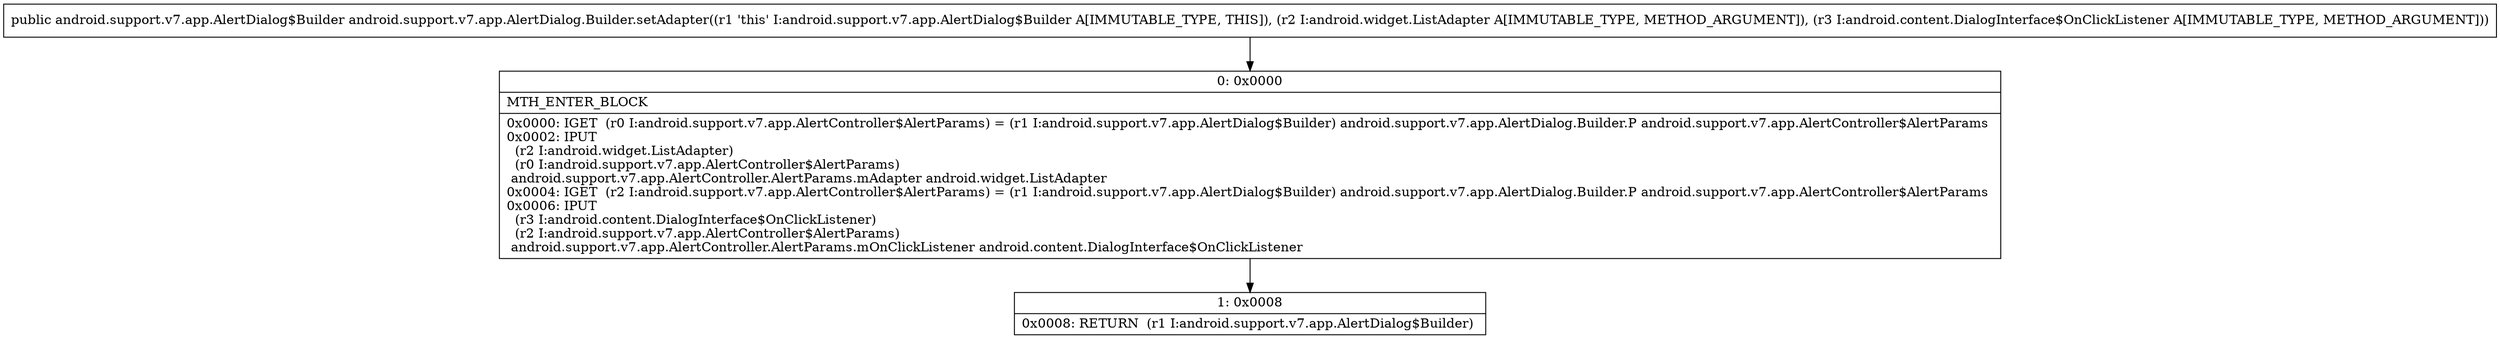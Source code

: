 digraph "CFG forandroid.support.v7.app.AlertDialog.Builder.setAdapter(Landroid\/widget\/ListAdapter;Landroid\/content\/DialogInterface$OnClickListener;)Landroid\/support\/v7\/app\/AlertDialog$Builder;" {
Node_0 [shape=record,label="{0\:\ 0x0000|MTH_ENTER_BLOCK\l|0x0000: IGET  (r0 I:android.support.v7.app.AlertController$AlertParams) = (r1 I:android.support.v7.app.AlertDialog$Builder) android.support.v7.app.AlertDialog.Builder.P android.support.v7.app.AlertController$AlertParams \l0x0002: IPUT  \l  (r2 I:android.widget.ListAdapter)\l  (r0 I:android.support.v7.app.AlertController$AlertParams)\l android.support.v7.app.AlertController.AlertParams.mAdapter android.widget.ListAdapter \l0x0004: IGET  (r2 I:android.support.v7.app.AlertController$AlertParams) = (r1 I:android.support.v7.app.AlertDialog$Builder) android.support.v7.app.AlertDialog.Builder.P android.support.v7.app.AlertController$AlertParams \l0x0006: IPUT  \l  (r3 I:android.content.DialogInterface$OnClickListener)\l  (r2 I:android.support.v7.app.AlertController$AlertParams)\l android.support.v7.app.AlertController.AlertParams.mOnClickListener android.content.DialogInterface$OnClickListener \l}"];
Node_1 [shape=record,label="{1\:\ 0x0008|0x0008: RETURN  (r1 I:android.support.v7.app.AlertDialog$Builder) \l}"];
MethodNode[shape=record,label="{public android.support.v7.app.AlertDialog$Builder android.support.v7.app.AlertDialog.Builder.setAdapter((r1 'this' I:android.support.v7.app.AlertDialog$Builder A[IMMUTABLE_TYPE, THIS]), (r2 I:android.widget.ListAdapter A[IMMUTABLE_TYPE, METHOD_ARGUMENT]), (r3 I:android.content.DialogInterface$OnClickListener A[IMMUTABLE_TYPE, METHOD_ARGUMENT])) }"];
MethodNode -> Node_0;
Node_0 -> Node_1;
}


